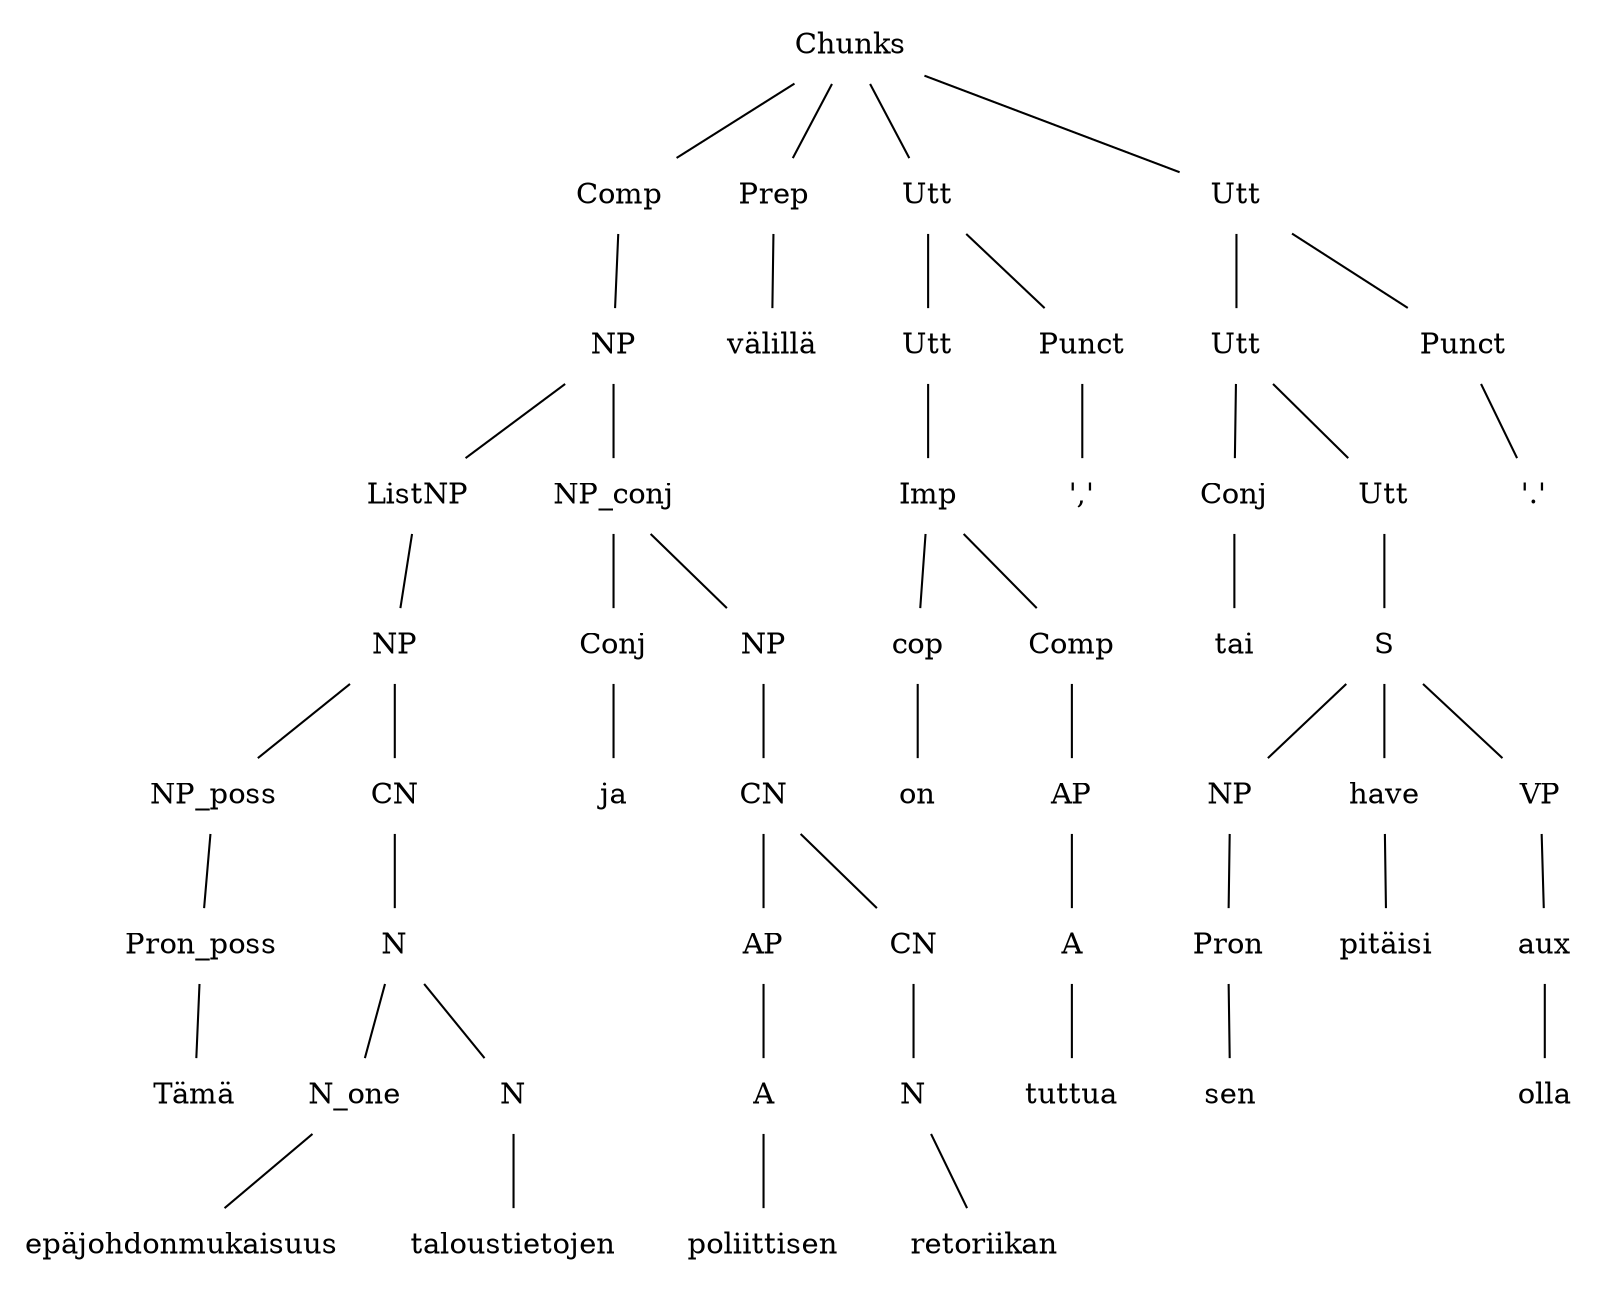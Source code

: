 graph {
n0[label = "Chunks", style = "solid", shape = "plaintext"] ;
n0_0[label = "Comp", style = "solid", shape = "plaintext"] ;
n0 -- n0_0 [style = "solid"];
n0_0_0[label = "NP", style = "solid", shape = "plaintext"] ;
n0_0 -- n0_0_0 [style = "solid"];
n0_0_0_0[label = "ListNP", style = "solid", shape = "plaintext"] ;
n0_0_0 -- n0_0_0_0 [style = "solid"];
n0_0_0_0_0[label = "NP", style = "solid", shape = "plaintext"] ;
n0_0_0_0 -- n0_0_0_0_0 [style = "solid"];
n0_0_0_0_0_0[label = "NP_poss", style = "solid", shape = "plaintext"] ;
n0_0_0_0_0 -- n0_0_0_0_0_0 [style = "solid"];
n0_0_0_0_0_0_0[label = "Pron_poss", style = "solid", shape = "plaintext"] ;
n0_0_0_0_0_0 -- n0_0_0_0_0_0_0 [style = "solid"];
n0_0_0_0_0_0_0_0[label = "Tämä", style = "solid", shape = "plaintext"] ;
n0_0_0_0_0_0_0 -- n0_0_0_0_0_0_0_0 [style = "solid"];
n1_0_0_0_0_0[label = "CN", style = "solid", shape = "plaintext"] ;
n0_0_0_0_0 -- n1_0_0_0_0_0 [style = "solid"];
n0_1_0_0_0_0_0[label = "N", style = "solid", shape = "plaintext"] ;
n1_0_0_0_0_0 -- n0_1_0_0_0_0_0 [style = "solid"];
n0_0_1_0_0_0_0_0[label = "N_one", style = "solid", shape = "plaintext"] ;
n0_1_0_0_0_0_0 -- n0_0_1_0_0_0_0_0 [style = "solid"];
n0_0_0_1_0_0_0_0_0[label = "epäjohdonmukaisuus", style = "solid", shape = "plaintext"] ;
n0_0_1_0_0_0_0_0 -- n0_0_0_1_0_0_0_0_0 [style = "solid"];
n1_0_1_0_0_0_0_0[label = "N", style = "solid", shape = "plaintext"] ;
n0_1_0_0_0_0_0 -- n1_0_1_0_0_0_0_0 [style = "solid"];
n0_1_0_1_0_0_0_0_0[label = "taloustietojen", style = "solid", shape = "plaintext"] ;
n1_0_1_0_0_0_0_0 -- n0_1_0_1_0_0_0_0_0 [style = "solid"];
n1_0_0_0[label = "NP_conj", style = "solid", shape = "plaintext"] ;
n0_0_0 -- n1_0_0_0 [style = "solid"];
n0_1_0_0_0[label = "Conj", style = "solid", shape = "plaintext"] ;
n1_0_0_0 -- n0_1_0_0_0 [style = "solid"];
n0_0_1_0_0_0[label = "ja", style = "solid", shape = "plaintext"] ;
n0_1_0_0_0 -- n0_0_1_0_0_0 [style = "solid"];
n1_1_0_0_0[label = "NP", style = "solid", shape = "plaintext"] ;
n1_0_0_0 -- n1_1_0_0_0 [style = "solid"];
n0_1_1_0_0_0[label = "CN", style = "solid", shape = "plaintext"] ;
n1_1_0_0_0 -- n0_1_1_0_0_0 [style = "solid"];
n0_0_1_1_0_0_0[label = "AP", style = "solid", shape = "plaintext"] ;
n0_1_1_0_0_0 -- n0_0_1_1_0_0_0 [style = "solid"];
n0_0_0_1_1_0_0_0[label = "A", style = "solid", shape = "plaintext"] ;
n0_0_1_1_0_0_0 -- n0_0_0_1_1_0_0_0 [style = "solid"];
n0_0_0_0_1_1_0_0_0[label = "poliittisen", style = "solid", shape = "plaintext"] ;
n0_0_0_1_1_0_0_0 -- n0_0_0_0_1_1_0_0_0 [style = "solid"];
n1_0_1_1_0_0_0[label = "CN", style = "solid", shape = "plaintext"] ;
n0_1_1_0_0_0 -- n1_0_1_1_0_0_0 [style = "solid"];
n0_1_0_1_1_0_0_0[label = "N", style = "solid", shape = "plaintext"] ;
n1_0_1_1_0_0_0 -- n0_1_0_1_1_0_0_0 [style = "solid"];
n0_0_1_0_1_1_0_0_0[label = "retoriikan", style = "solid", shape = "plaintext"] ;
n0_1_0_1_1_0_0_0 -- n0_0_1_0_1_1_0_0_0 [style = "solid"];
n1_0[label = "Prep", style = "solid", shape = "plaintext"] ;
n0 -- n1_0 [style = "solid"];
n0_1_0[label = "välillä", style = "solid", shape = "plaintext"] ;
n1_0 -- n0_1_0 [style = "solid"];
n2_0[label = "Utt", style = "solid", shape = "plaintext"] ;
n0 -- n2_0 [style = "solid"];
n0_2_0[label = "Utt", style = "solid", shape = "plaintext"] ;
n2_0 -- n0_2_0 [style = "solid"];
n0_0_2_0[label = "Imp", style = "solid", shape = "plaintext"] ;
n0_2_0 -- n0_0_2_0 [style = "solid"];
n0_0_0_2_0[label = "cop", style = "solid", shape = "plaintext"] ;
n0_0_2_0 -- n0_0_0_2_0 [style = "solid"];
n0_0_0_0_2_0[label = "on", style = "solid", shape = "plaintext"] ;
n0_0_0_2_0 -- n0_0_0_0_2_0 [style = "solid"];
n1_0_0_2_0[label = "Comp", style = "solid", shape = "plaintext"] ;
n0_0_2_0 -- n1_0_0_2_0 [style = "solid"];
n0_1_0_0_2_0[label = "AP", style = "solid", shape = "plaintext"] ;
n1_0_0_2_0 -- n0_1_0_0_2_0 [style = "solid"];
n0_0_1_0_0_2_0[label = "A", style = "solid", shape = "plaintext"] ;
n0_1_0_0_2_0 -- n0_0_1_0_0_2_0 [style = "solid"];
n0_0_0_1_0_0_2_0[label = "tuttua", style = "solid", shape = "plaintext"] ;
n0_0_1_0_0_2_0 -- n0_0_0_1_0_0_2_0 [style = "solid"];
n1_2_0[label = "Punct", style = "solid", shape = "plaintext"] ;
n2_0 -- n1_2_0 [style = "solid"];
n0_1_2_0[label = "','", style = "solid", shape = "plaintext"] ;
n1_2_0 -- n0_1_2_0 [style = "solid"];
n3_0[label = "Utt", style = "solid", shape = "plaintext"] ;
n0 -- n3_0 [style = "solid"];
n0_3_0[label = "Utt", style = "solid", shape = "plaintext"] ;
n3_0 -- n0_3_0 [style = "solid"];
n0_0_3_0[label = "Conj", style = "solid", shape = "plaintext"] ;
n0_3_0 -- n0_0_3_0 [style = "solid"];
n0_0_0_3_0[label = "tai", style = "solid", shape = "plaintext"] ;
n0_0_3_0 -- n0_0_0_3_0 [style = "solid"];
n1_0_3_0[label = "Utt", style = "solid", shape = "plaintext"] ;
n0_3_0 -- n1_0_3_0 [style = "solid"];
n0_1_0_3_0[label = "S", style = "solid", shape = "plaintext"] ;
n1_0_3_0 -- n0_1_0_3_0 [style = "solid"];
n0_0_1_0_3_0[label = "NP", style = "solid", shape = "plaintext"] ;
n0_1_0_3_0 -- n0_0_1_0_3_0 [style = "solid"];
n0_0_0_1_0_3_0[label = "Pron", style = "solid", shape = "plaintext"] ;
n0_0_1_0_3_0 -- n0_0_0_1_0_3_0 [style = "solid"];
n0_0_0_0_1_0_3_0[label = "sen", style = "solid", shape = "plaintext"] ;
n0_0_0_1_0_3_0 -- n0_0_0_0_1_0_3_0 [style = "solid"];
n1_0_1_0_3_0[label = "have", style = "solid", shape = "plaintext"] ;
n0_1_0_3_0 -- n1_0_1_0_3_0 [style = "solid"];
n0_1_0_1_0_3_0[label = "pitäisi", style = "solid", shape = "plaintext"] ;
n1_0_1_0_3_0 -- n0_1_0_1_0_3_0 [style = "solid"];
n2_0_1_0_3_0[label = "VP", style = "solid", shape = "plaintext"] ;
n0_1_0_3_0 -- n2_0_1_0_3_0 [style = "solid"];
n0_2_0_1_0_3_0[label = "aux", style = "solid", shape = "plaintext"] ;
n2_0_1_0_3_0 -- n0_2_0_1_0_3_0 [style = "solid"];
n0_0_2_0_1_0_3_0[label = "olla", style = "solid", shape = "plaintext"] ;
n0_2_0_1_0_3_0 -- n0_0_2_0_1_0_3_0 [style = "solid"];
n1_3_0[label = "Punct", style = "solid", shape = "plaintext"] ;
n3_0 -- n1_3_0 [style = "solid"];
n0_1_3_0[label = "'.'", style = "solid", shape = "plaintext"] ;
n1_3_0 -- n0_1_3_0 [style = "solid"];
}